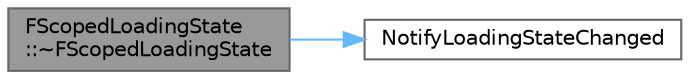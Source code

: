 digraph "FScopedLoadingState::~FScopedLoadingState"
{
 // INTERACTIVE_SVG=YES
 // LATEX_PDF_SIZE
  bgcolor="transparent";
  edge [fontname=Helvetica,fontsize=10,labelfontname=Helvetica,labelfontsize=10];
  node [fontname=Helvetica,fontsize=10,shape=box,height=0.2,width=0.4];
  rankdir="LR";
  Node1 [id="Node000001",label="FScopedLoadingState\l::~FScopedLoadingState",height=0.2,width=0.4,color="gray40", fillcolor="grey60", style="filled", fontcolor="black",tooltip=" "];
  Node1 -> Node2 [id="edge1_Node000001_Node000002",color="steelblue1",style="solid",tooltip=" "];
  Node2 [id="Node000002",label="NotifyLoadingStateChanged",height=0.2,width=0.4,color="grey40", fillcolor="white", style="filled",URL="$d5/d8c/CoreGlobals_8h.html#aef61ac62b60a8344ce6f732908833cae",tooltip="Boot loading timers."];
}

